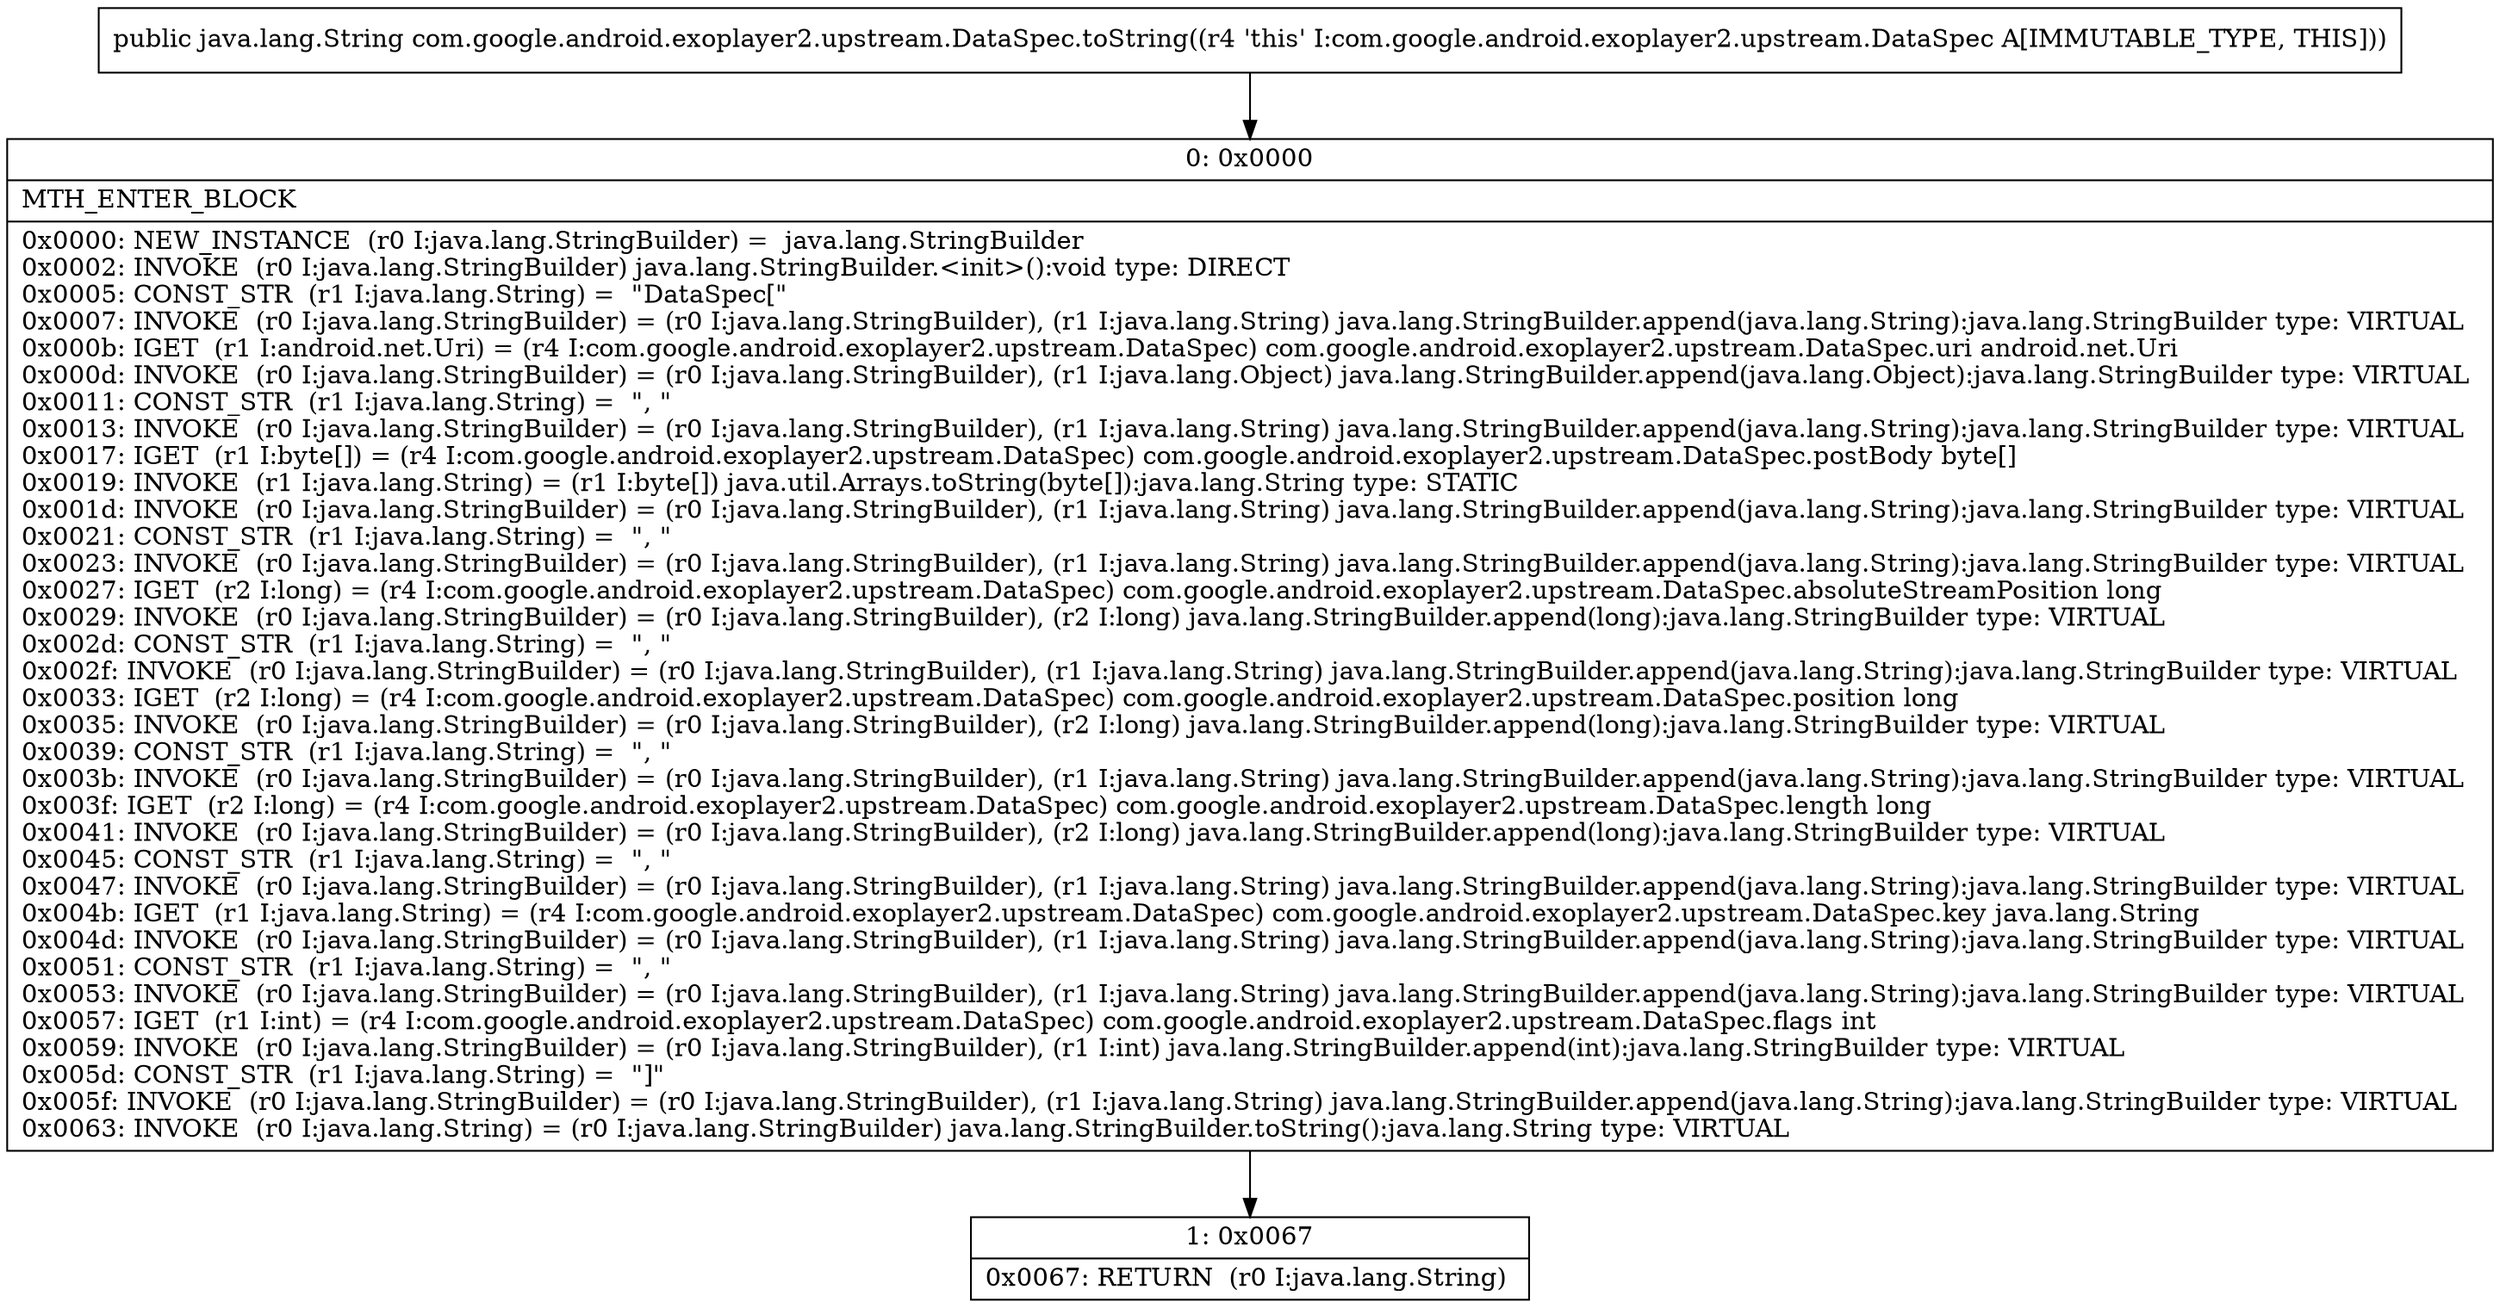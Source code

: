 digraph "CFG forcom.google.android.exoplayer2.upstream.DataSpec.toString()Ljava\/lang\/String;" {
Node_0 [shape=record,label="{0\:\ 0x0000|MTH_ENTER_BLOCK\l|0x0000: NEW_INSTANCE  (r0 I:java.lang.StringBuilder) =  java.lang.StringBuilder \l0x0002: INVOKE  (r0 I:java.lang.StringBuilder) java.lang.StringBuilder.\<init\>():void type: DIRECT \l0x0005: CONST_STR  (r1 I:java.lang.String) =  \"DataSpec[\" \l0x0007: INVOKE  (r0 I:java.lang.StringBuilder) = (r0 I:java.lang.StringBuilder), (r1 I:java.lang.String) java.lang.StringBuilder.append(java.lang.String):java.lang.StringBuilder type: VIRTUAL \l0x000b: IGET  (r1 I:android.net.Uri) = (r4 I:com.google.android.exoplayer2.upstream.DataSpec) com.google.android.exoplayer2.upstream.DataSpec.uri android.net.Uri \l0x000d: INVOKE  (r0 I:java.lang.StringBuilder) = (r0 I:java.lang.StringBuilder), (r1 I:java.lang.Object) java.lang.StringBuilder.append(java.lang.Object):java.lang.StringBuilder type: VIRTUAL \l0x0011: CONST_STR  (r1 I:java.lang.String) =  \", \" \l0x0013: INVOKE  (r0 I:java.lang.StringBuilder) = (r0 I:java.lang.StringBuilder), (r1 I:java.lang.String) java.lang.StringBuilder.append(java.lang.String):java.lang.StringBuilder type: VIRTUAL \l0x0017: IGET  (r1 I:byte[]) = (r4 I:com.google.android.exoplayer2.upstream.DataSpec) com.google.android.exoplayer2.upstream.DataSpec.postBody byte[] \l0x0019: INVOKE  (r1 I:java.lang.String) = (r1 I:byte[]) java.util.Arrays.toString(byte[]):java.lang.String type: STATIC \l0x001d: INVOKE  (r0 I:java.lang.StringBuilder) = (r0 I:java.lang.StringBuilder), (r1 I:java.lang.String) java.lang.StringBuilder.append(java.lang.String):java.lang.StringBuilder type: VIRTUAL \l0x0021: CONST_STR  (r1 I:java.lang.String) =  \", \" \l0x0023: INVOKE  (r0 I:java.lang.StringBuilder) = (r0 I:java.lang.StringBuilder), (r1 I:java.lang.String) java.lang.StringBuilder.append(java.lang.String):java.lang.StringBuilder type: VIRTUAL \l0x0027: IGET  (r2 I:long) = (r4 I:com.google.android.exoplayer2.upstream.DataSpec) com.google.android.exoplayer2.upstream.DataSpec.absoluteStreamPosition long \l0x0029: INVOKE  (r0 I:java.lang.StringBuilder) = (r0 I:java.lang.StringBuilder), (r2 I:long) java.lang.StringBuilder.append(long):java.lang.StringBuilder type: VIRTUAL \l0x002d: CONST_STR  (r1 I:java.lang.String) =  \", \" \l0x002f: INVOKE  (r0 I:java.lang.StringBuilder) = (r0 I:java.lang.StringBuilder), (r1 I:java.lang.String) java.lang.StringBuilder.append(java.lang.String):java.lang.StringBuilder type: VIRTUAL \l0x0033: IGET  (r2 I:long) = (r4 I:com.google.android.exoplayer2.upstream.DataSpec) com.google.android.exoplayer2.upstream.DataSpec.position long \l0x0035: INVOKE  (r0 I:java.lang.StringBuilder) = (r0 I:java.lang.StringBuilder), (r2 I:long) java.lang.StringBuilder.append(long):java.lang.StringBuilder type: VIRTUAL \l0x0039: CONST_STR  (r1 I:java.lang.String) =  \", \" \l0x003b: INVOKE  (r0 I:java.lang.StringBuilder) = (r0 I:java.lang.StringBuilder), (r1 I:java.lang.String) java.lang.StringBuilder.append(java.lang.String):java.lang.StringBuilder type: VIRTUAL \l0x003f: IGET  (r2 I:long) = (r4 I:com.google.android.exoplayer2.upstream.DataSpec) com.google.android.exoplayer2.upstream.DataSpec.length long \l0x0041: INVOKE  (r0 I:java.lang.StringBuilder) = (r0 I:java.lang.StringBuilder), (r2 I:long) java.lang.StringBuilder.append(long):java.lang.StringBuilder type: VIRTUAL \l0x0045: CONST_STR  (r1 I:java.lang.String) =  \", \" \l0x0047: INVOKE  (r0 I:java.lang.StringBuilder) = (r0 I:java.lang.StringBuilder), (r1 I:java.lang.String) java.lang.StringBuilder.append(java.lang.String):java.lang.StringBuilder type: VIRTUAL \l0x004b: IGET  (r1 I:java.lang.String) = (r4 I:com.google.android.exoplayer2.upstream.DataSpec) com.google.android.exoplayer2.upstream.DataSpec.key java.lang.String \l0x004d: INVOKE  (r0 I:java.lang.StringBuilder) = (r0 I:java.lang.StringBuilder), (r1 I:java.lang.String) java.lang.StringBuilder.append(java.lang.String):java.lang.StringBuilder type: VIRTUAL \l0x0051: CONST_STR  (r1 I:java.lang.String) =  \", \" \l0x0053: INVOKE  (r0 I:java.lang.StringBuilder) = (r0 I:java.lang.StringBuilder), (r1 I:java.lang.String) java.lang.StringBuilder.append(java.lang.String):java.lang.StringBuilder type: VIRTUAL \l0x0057: IGET  (r1 I:int) = (r4 I:com.google.android.exoplayer2.upstream.DataSpec) com.google.android.exoplayer2.upstream.DataSpec.flags int \l0x0059: INVOKE  (r0 I:java.lang.StringBuilder) = (r0 I:java.lang.StringBuilder), (r1 I:int) java.lang.StringBuilder.append(int):java.lang.StringBuilder type: VIRTUAL \l0x005d: CONST_STR  (r1 I:java.lang.String) =  \"]\" \l0x005f: INVOKE  (r0 I:java.lang.StringBuilder) = (r0 I:java.lang.StringBuilder), (r1 I:java.lang.String) java.lang.StringBuilder.append(java.lang.String):java.lang.StringBuilder type: VIRTUAL \l0x0063: INVOKE  (r0 I:java.lang.String) = (r0 I:java.lang.StringBuilder) java.lang.StringBuilder.toString():java.lang.String type: VIRTUAL \l}"];
Node_1 [shape=record,label="{1\:\ 0x0067|0x0067: RETURN  (r0 I:java.lang.String) \l}"];
MethodNode[shape=record,label="{public java.lang.String com.google.android.exoplayer2.upstream.DataSpec.toString((r4 'this' I:com.google.android.exoplayer2.upstream.DataSpec A[IMMUTABLE_TYPE, THIS])) }"];
MethodNode -> Node_0;
Node_0 -> Node_1;
}

